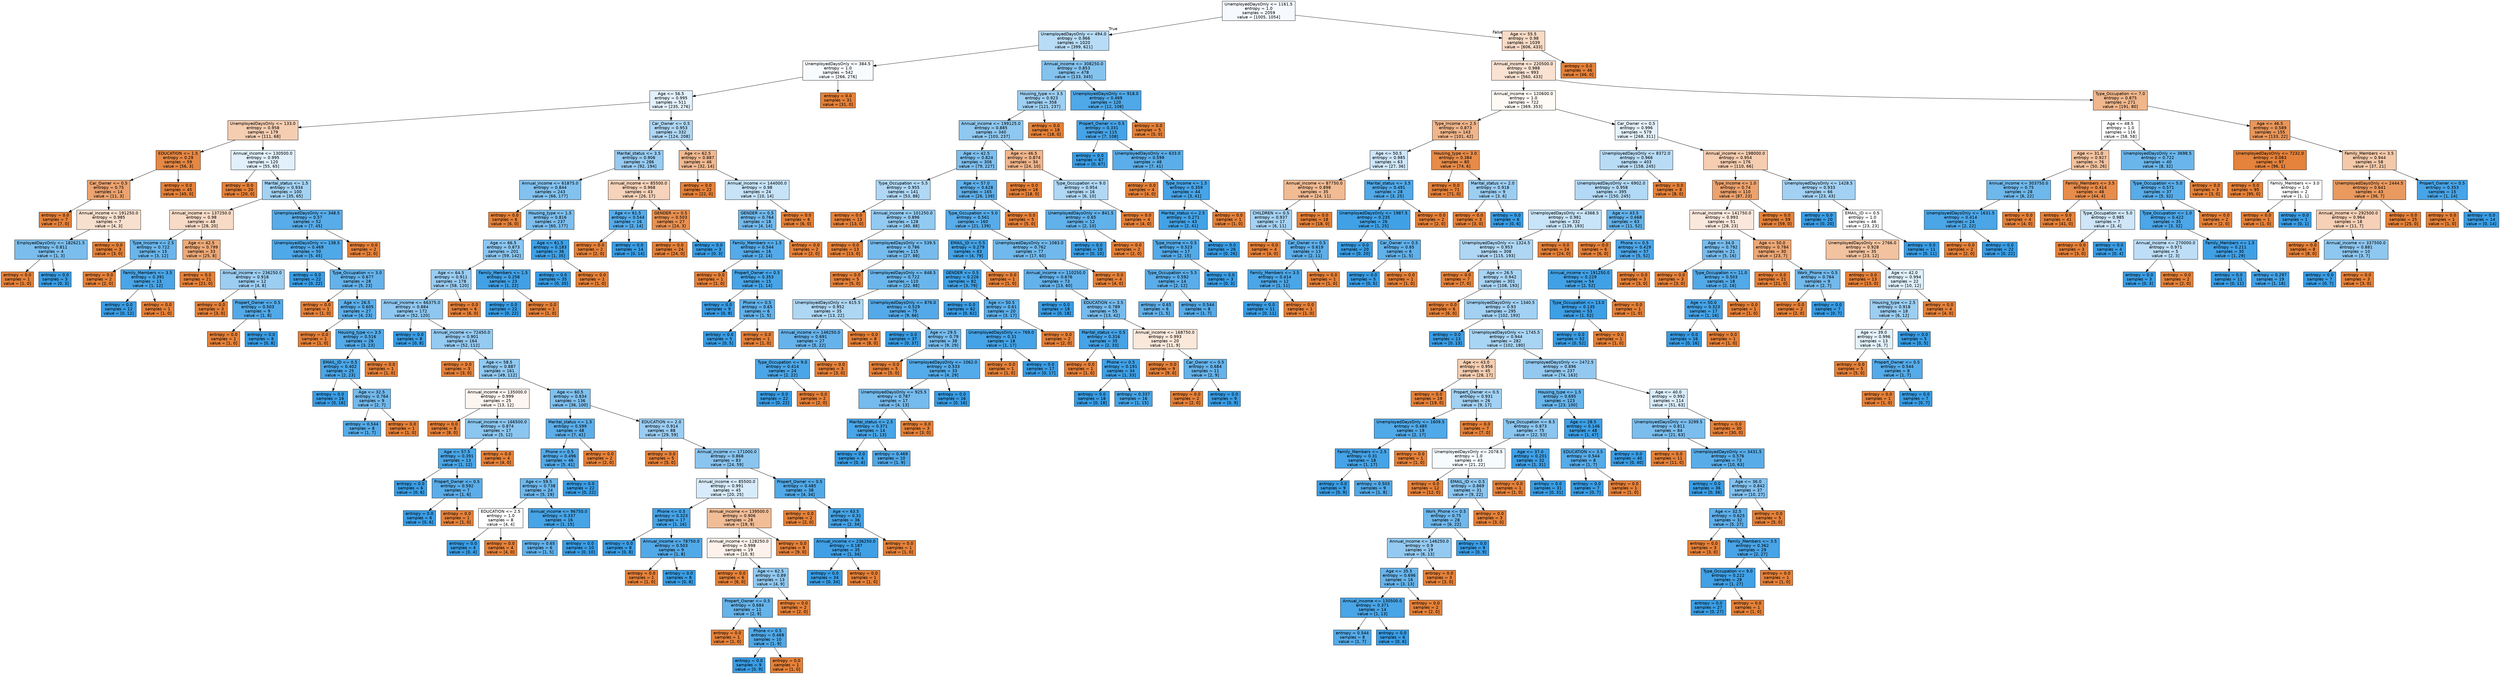 digraph Tree {
node [shape=box, style="filled", color="black", fontname="helvetica"] ;
edge [fontname="helvetica"] ;
0 [label="UnemployedDaysOnly <= 1161.5\nentropy = 1.0\nsamples = 2059\nvalue = [1005, 1054]", fillcolor="#f6fafe"] ;
1 [label="UnemployedDaysOnly <= 494.0\nentropy = 0.966\nsamples = 1020\nvalue = [399, 621]", fillcolor="#b8dcf6"] ;
0 -> 1 [labeldistance=2.5, labelangle=45, headlabel="True"] ;
2 [label="UnemployedDaysOnly <= 384.5\nentropy = 1.0\nsamples = 542\nvalue = [266, 276]", fillcolor="#f8fbfe"] ;
1 -> 2 ;
3 [label="Age <= 56.5\nentropy = 0.995\nsamples = 511\nvalue = [235, 276]", fillcolor="#e2f0fb"] ;
2 -> 3 ;
4 [label="UnemployedDaysOnly <= 133.0\nentropy = 0.958\nsamples = 179\nvalue = [111, 68]", fillcolor="#f5ceb2"] ;
3 -> 4 ;
5 [label="EDUCATION <= 1.5\nentropy = 0.29\nsamples = 59\nvalue = [56, 3]", fillcolor="#e68844"] ;
4 -> 5 ;
6 [label="Car_Owner <= 0.5\nentropy = 0.75\nsamples = 14\nvalue = [11, 3]", fillcolor="#eca36f"] ;
5 -> 6 ;
7 [label="entropy = 0.0\nsamples = 7\nvalue = [7, 0]", fillcolor="#e58139"] ;
6 -> 7 ;
8 [label="Annual_income <= 191250.0\nentropy = 0.985\nsamples = 7\nvalue = [4, 3]", fillcolor="#f8e0ce"] ;
6 -> 8 ;
9 [label="EmployedDaysOnly <= 182621.5\nentropy = 0.811\nsamples = 4\nvalue = [1, 3]", fillcolor="#7bbeee"] ;
8 -> 9 ;
10 [label="entropy = 0.0\nsamples = 1\nvalue = [1, 0]", fillcolor="#e58139"] ;
9 -> 10 ;
11 [label="entropy = 0.0\nsamples = 3\nvalue = [0, 3]", fillcolor="#399de5"] ;
9 -> 11 ;
12 [label="entropy = 0.0\nsamples = 3\nvalue = [3, 0]", fillcolor="#e58139"] ;
8 -> 12 ;
13 [label="entropy = 0.0\nsamples = 45\nvalue = [45, 0]", fillcolor="#e58139"] ;
5 -> 13 ;
14 [label="Annual_income <= 130500.0\nentropy = 0.995\nsamples = 120\nvalue = [55, 65]", fillcolor="#e1f0fb"] ;
4 -> 14 ;
15 [label="entropy = 0.0\nsamples = 20\nvalue = [20, 0]", fillcolor="#e58139"] ;
14 -> 15 ;
16 [label="Marital_status <= 1.5\nentropy = 0.934\nsamples = 100\nvalue = [35, 65]", fillcolor="#a4d2f3"] ;
14 -> 16 ;
17 [label="Annual_income <= 137250.0\nentropy = 0.98\nsamples = 48\nvalue = [28, 20]", fillcolor="#f8dbc6"] ;
16 -> 17 ;
18 [label="Type_Income <= 2.5\nentropy = 0.722\nsamples = 15\nvalue = [3, 12]", fillcolor="#6ab6ec"] ;
17 -> 18 ;
19 [label="entropy = 0.0\nsamples = 2\nvalue = [2, 0]", fillcolor="#e58139"] ;
18 -> 19 ;
20 [label="Family_Members <= 3.5\nentropy = 0.391\nsamples = 13\nvalue = [1, 12]", fillcolor="#49a5e7"] ;
18 -> 20 ;
21 [label="entropy = 0.0\nsamples = 12\nvalue = [0, 12]", fillcolor="#399de5"] ;
20 -> 21 ;
22 [label="entropy = 0.0\nsamples = 1\nvalue = [1, 0]", fillcolor="#e58139"] ;
20 -> 22 ;
23 [label="Age <= 42.5\nentropy = 0.799\nsamples = 33\nvalue = [25, 8]", fillcolor="#eda978"] ;
17 -> 23 ;
24 [label="entropy = 0.0\nsamples = 21\nvalue = [21, 0]", fillcolor="#e58139"] ;
23 -> 24 ;
25 [label="Annual_income <= 236250.0\nentropy = 0.918\nsamples = 12\nvalue = [4, 8]", fillcolor="#9ccef2"] ;
23 -> 25 ;
26 [label="entropy = 0.0\nsamples = 3\nvalue = [3, 0]", fillcolor="#e58139"] ;
25 -> 26 ;
27 [label="Propert_Owner <= 0.5\nentropy = 0.503\nsamples = 9\nvalue = [1, 8]", fillcolor="#52a9e8"] ;
25 -> 27 ;
28 [label="entropy = 0.0\nsamples = 1\nvalue = [1, 0]", fillcolor="#e58139"] ;
27 -> 28 ;
29 [label="entropy = 0.0\nsamples = 8\nvalue = [0, 8]", fillcolor="#399de5"] ;
27 -> 29 ;
30 [label="UnemployedDaysOnly <= 348.5\nentropy = 0.57\nsamples = 52\nvalue = [7, 45]", fillcolor="#58ace9"] ;
16 -> 30 ;
31 [label="UnemployedDaysOnly <= 138.5\nentropy = 0.469\nsamples = 50\nvalue = [5, 45]", fillcolor="#4fa8e8"] ;
30 -> 31 ;
32 [label="entropy = 0.0\nsamples = 22\nvalue = [0, 22]", fillcolor="#399de5"] ;
31 -> 32 ;
33 [label="Type_Occupation <= 3.0\nentropy = 0.677\nsamples = 28\nvalue = [5, 23]", fillcolor="#64b2eb"] ;
31 -> 33 ;
34 [label="entropy = 0.0\nsamples = 1\nvalue = [1, 0]", fillcolor="#e58139"] ;
33 -> 34 ;
35 [label="Age <= 26.5\nentropy = 0.605\nsamples = 27\nvalue = [4, 23]", fillcolor="#5baeea"] ;
33 -> 35 ;
36 [label="entropy = 0.0\nsamples = 1\nvalue = [1, 0]", fillcolor="#e58139"] ;
35 -> 36 ;
37 [label="Housing_type <= 3.5\nentropy = 0.516\nsamples = 26\nvalue = [3, 23]", fillcolor="#53aae8"] ;
35 -> 37 ;
38 [label="EMAIL_ID <= 0.5\nentropy = 0.402\nsamples = 25\nvalue = [2, 23]", fillcolor="#4aa6e7"] ;
37 -> 38 ;
39 [label="entropy = 0.0\nsamples = 16\nvalue = [0, 16]", fillcolor="#399de5"] ;
38 -> 39 ;
40 [label="Age <= 32.5\nentropy = 0.764\nsamples = 9\nvalue = [2, 7]", fillcolor="#72b9ec"] ;
38 -> 40 ;
41 [label="entropy = 0.544\nsamples = 8\nvalue = [1, 7]", fillcolor="#55abe9"] ;
40 -> 41 ;
42 [label="entropy = 0.0\nsamples = 1\nvalue = [1, 0]", fillcolor="#e58139"] ;
40 -> 42 ;
43 [label="entropy = 0.0\nsamples = 1\nvalue = [1, 0]", fillcolor="#e58139"] ;
37 -> 43 ;
44 [label="entropy = 0.0\nsamples = 2\nvalue = [2, 0]", fillcolor="#e58139"] ;
30 -> 44 ;
45 [label="Car_Owner <= 0.5\nentropy = 0.953\nsamples = 332\nvalue = [124, 208]", fillcolor="#afd7f4"] ;
3 -> 45 ;
46 [label="Marital_status <= 3.5\nentropy = 0.906\nsamples = 286\nvalue = [92, 194]", fillcolor="#97cbf1"] ;
45 -> 46 ;
47 [label="Annual_income <= 61875.0\nentropy = 0.844\nsamples = 243\nvalue = [66, 177]", fillcolor="#83c2ef"] ;
46 -> 47 ;
48 [label="entropy = 0.0\nsamples = 6\nvalue = [6, 0]", fillcolor="#e58139"] ;
47 -> 48 ;
49 [label="Housing_type <= 1.5\nentropy = 0.816\nsamples = 237\nvalue = [60, 177]", fillcolor="#7cbeee"] ;
47 -> 49 ;
50 [label="Age <= 66.5\nentropy = 0.873\nsamples = 201\nvalue = [59, 142]", fillcolor="#8bc6f0"] ;
49 -> 50 ;
51 [label="Age <= 64.5\nentropy = 0.911\nsamples = 178\nvalue = [58, 120]", fillcolor="#99ccf2"] ;
50 -> 51 ;
52 [label="Annual_income <= 66375.0\nentropy = 0.884\nsamples = 172\nvalue = [52, 120]", fillcolor="#8fc7f0"] ;
51 -> 52 ;
53 [label="entropy = 0.0\nsamples = 8\nvalue = [0, 8]", fillcolor="#399de5"] ;
52 -> 53 ;
54 [label="Annual_income <= 72450.0\nentropy = 0.901\nsamples = 164\nvalue = [52, 112]", fillcolor="#95caf1"] ;
52 -> 54 ;
55 [label="entropy = 0.0\nsamples = 3\nvalue = [3, 0]", fillcolor="#e58139"] ;
54 -> 55 ;
56 [label="Age <= 58.5\nentropy = 0.887\nsamples = 161\nvalue = [49, 112]", fillcolor="#90c8f0"] ;
54 -> 56 ;
57 [label="Annual_income <= 135000.0\nentropy = 0.999\nsamples = 25\nvalue = [13, 12]", fillcolor="#fdf5f0"] ;
56 -> 57 ;
58 [label="entropy = 0.0\nsamples = 8\nvalue = [8, 0]", fillcolor="#e58139"] ;
57 -> 58 ;
59 [label="Annual_income <= 166500.0\nentropy = 0.874\nsamples = 17\nvalue = [5, 12]", fillcolor="#8bc6f0"] ;
57 -> 59 ;
60 [label="Age <= 57.5\nentropy = 0.391\nsamples = 13\nvalue = [1, 12]", fillcolor="#49a5e7"] ;
59 -> 60 ;
61 [label="entropy = 0.0\nsamples = 6\nvalue = [0, 6]", fillcolor="#399de5"] ;
60 -> 61 ;
62 [label="Propert_Owner <= 0.5\nentropy = 0.592\nsamples = 7\nvalue = [1, 6]", fillcolor="#5aade9"] ;
60 -> 62 ;
63 [label="entropy = 0.0\nsamples = 6\nvalue = [0, 6]", fillcolor="#399de5"] ;
62 -> 63 ;
64 [label="entropy = 0.0\nsamples = 1\nvalue = [1, 0]", fillcolor="#e58139"] ;
62 -> 64 ;
65 [label="entropy = 0.0\nsamples = 4\nvalue = [4, 0]", fillcolor="#e58139"] ;
59 -> 65 ;
66 [label="Age <= 60.5\nentropy = 0.834\nsamples = 136\nvalue = [36, 100]", fillcolor="#80c0ee"] ;
56 -> 66 ;
67 [label="Marital_status <= 1.5\nentropy = 0.599\nsamples = 48\nvalue = [7, 41]", fillcolor="#5baee9"] ;
66 -> 67 ;
68 [label="Phone <= 0.5\nentropy = 0.496\nsamples = 46\nvalue = [5, 41]", fillcolor="#51a9e8"] ;
67 -> 68 ;
69 [label="Age <= 59.5\nentropy = 0.738\nsamples = 24\nvalue = [5, 19]", fillcolor="#6db7ec"] ;
68 -> 69 ;
70 [label="EDUCATION <= 2.5\nentropy = 1.0\nsamples = 8\nvalue = [4, 4]", fillcolor="#ffffff"] ;
69 -> 70 ;
71 [label="entropy = 0.0\nsamples = 4\nvalue = [0, 4]", fillcolor="#399de5"] ;
70 -> 71 ;
72 [label="entropy = 0.0\nsamples = 4\nvalue = [4, 0]", fillcolor="#e58139"] ;
70 -> 72 ;
73 [label="Annual_income <= 96750.0\nentropy = 0.337\nsamples = 16\nvalue = [1, 15]", fillcolor="#46a4e7"] ;
69 -> 73 ;
74 [label="entropy = 0.65\nsamples = 6\nvalue = [1, 5]", fillcolor="#61b1ea"] ;
73 -> 74 ;
75 [label="entropy = 0.0\nsamples = 10\nvalue = [0, 10]", fillcolor="#399de5"] ;
73 -> 75 ;
76 [label="entropy = 0.0\nsamples = 22\nvalue = [0, 22]", fillcolor="#399de5"] ;
68 -> 76 ;
77 [label="entropy = 0.0\nsamples = 2\nvalue = [2, 0]", fillcolor="#e58139"] ;
67 -> 77 ;
78 [label="EDUCATION <= 2.0\nentropy = 0.914\nsamples = 88\nvalue = [29, 59]", fillcolor="#9acdf2"] ;
66 -> 78 ;
79 [label="entropy = 0.0\nsamples = 5\nvalue = [5, 0]", fillcolor="#e58139"] ;
78 -> 79 ;
80 [label="Annual_income <= 171000.0\nentropy = 0.868\nsamples = 83\nvalue = [24, 59]", fillcolor="#8ac5f0"] ;
78 -> 80 ;
81 [label="Annual_income <= 85500.0\nentropy = 0.991\nsamples = 45\nvalue = [20, 25]", fillcolor="#d7ebfa"] ;
80 -> 81 ;
82 [label="Phone <= 0.5\nentropy = 0.323\nsamples = 17\nvalue = [1, 16]", fillcolor="#45a3e7"] ;
81 -> 82 ;
83 [label="entropy = 0.0\nsamples = 8\nvalue = [0, 8]", fillcolor="#399de5"] ;
82 -> 83 ;
84 [label="Annual_income <= 78750.0\nentropy = 0.503\nsamples = 9\nvalue = [1, 8]", fillcolor="#52a9e8"] ;
82 -> 84 ;
85 [label="entropy = 0.0\nsamples = 1\nvalue = [1, 0]", fillcolor="#e58139"] ;
84 -> 85 ;
86 [label="entropy = 0.0\nsamples = 8\nvalue = [0, 8]", fillcolor="#399de5"] ;
84 -> 86 ;
87 [label="Annual_income <= 139500.0\nentropy = 0.906\nsamples = 28\nvalue = [19, 9]", fillcolor="#f1bd97"] ;
81 -> 87 ;
88 [label="Annual_income <= 128250.0\nentropy = 0.998\nsamples = 19\nvalue = [10, 9]", fillcolor="#fcf2eb"] ;
87 -> 88 ;
89 [label="entropy = 0.0\nsamples = 6\nvalue = [6, 0]", fillcolor="#e58139"] ;
88 -> 89 ;
90 [label="Age <= 62.5\nentropy = 0.89\nsamples = 13\nvalue = [4, 9]", fillcolor="#91c9f1"] ;
88 -> 90 ;
91 [label="Propert_Owner <= 0.5\nentropy = 0.684\nsamples = 11\nvalue = [2, 9]", fillcolor="#65b3eb"] ;
90 -> 91 ;
92 [label="entropy = 0.0\nsamples = 1\nvalue = [1, 0]", fillcolor="#e58139"] ;
91 -> 92 ;
93 [label="Phone <= 0.5\nentropy = 0.469\nsamples = 10\nvalue = [1, 9]", fillcolor="#4fa8e8"] ;
91 -> 93 ;
94 [label="entropy = 0.0\nsamples = 9\nvalue = [0, 9]", fillcolor="#399de5"] ;
93 -> 94 ;
95 [label="entropy = 0.0\nsamples = 1\nvalue = [1, 0]", fillcolor="#e58139"] ;
93 -> 95 ;
96 [label="entropy = 0.0\nsamples = 2\nvalue = [2, 0]", fillcolor="#e58139"] ;
90 -> 96 ;
97 [label="entropy = 0.0\nsamples = 9\nvalue = [9, 0]", fillcolor="#e58139"] ;
87 -> 97 ;
98 [label="Propert_Owner <= 0.5\nentropy = 0.485\nsamples = 38\nvalue = [4, 34]", fillcolor="#50a9e8"] ;
80 -> 98 ;
99 [label="entropy = 0.0\nsamples = 2\nvalue = [2, 0]", fillcolor="#e58139"] ;
98 -> 99 ;
100 [label="Age <= 63.5\nentropy = 0.31\nsamples = 36\nvalue = [2, 34]", fillcolor="#45a3e7"] ;
98 -> 100 ;
101 [label="Annual_income <= 236250.0\nentropy = 0.187\nsamples = 35\nvalue = [1, 34]", fillcolor="#3fa0e6"] ;
100 -> 101 ;
102 [label="entropy = 0.0\nsamples = 34\nvalue = [0, 34]", fillcolor="#399de5"] ;
101 -> 102 ;
103 [label="entropy = 0.0\nsamples = 1\nvalue = [1, 0]", fillcolor="#e58139"] ;
101 -> 103 ;
104 [label="entropy = 0.0\nsamples = 1\nvalue = [1, 0]", fillcolor="#e58139"] ;
100 -> 104 ;
105 [label="entropy = 0.0\nsamples = 6\nvalue = [6, 0]", fillcolor="#e58139"] ;
51 -> 105 ;
106 [label="Family_Members <= 1.5\nentropy = 0.258\nsamples = 23\nvalue = [1, 22]", fillcolor="#42a1e6"] ;
50 -> 106 ;
107 [label="entropy = 0.0\nsamples = 22\nvalue = [0, 22]", fillcolor="#399de5"] ;
106 -> 107 ;
108 [label="entropy = 0.0\nsamples = 1\nvalue = [1, 0]", fillcolor="#e58139"] ;
106 -> 108 ;
109 [label="Age <= 61.5\nentropy = 0.183\nsamples = 36\nvalue = [1, 35]", fillcolor="#3fa0e6"] ;
49 -> 109 ;
110 [label="entropy = 0.0\nsamples = 35\nvalue = [0, 35]", fillcolor="#399de5"] ;
109 -> 110 ;
111 [label="entropy = 0.0\nsamples = 1\nvalue = [1, 0]", fillcolor="#e58139"] ;
109 -> 111 ;
112 [label="Annual_income <= 85500.0\nentropy = 0.968\nsamples = 43\nvalue = [26, 17]", fillcolor="#f6d3ba"] ;
46 -> 112 ;
113 [label="Age <= 61.5\nentropy = 0.544\nsamples = 16\nvalue = [2, 14]", fillcolor="#55abe9"] ;
112 -> 113 ;
114 [label="entropy = 0.0\nsamples = 2\nvalue = [2, 0]", fillcolor="#e58139"] ;
113 -> 114 ;
115 [label="entropy = 0.0\nsamples = 14\nvalue = [0, 14]", fillcolor="#399de5"] ;
113 -> 115 ;
116 [label="GENDER <= 0.5\nentropy = 0.503\nsamples = 27\nvalue = [24, 3]", fillcolor="#e89152"] ;
112 -> 116 ;
117 [label="entropy = 0.0\nsamples = 24\nvalue = [24, 0]", fillcolor="#e58139"] ;
116 -> 117 ;
118 [label="entropy = 0.0\nsamples = 3\nvalue = [0, 3]", fillcolor="#399de5"] ;
116 -> 118 ;
119 [label="Age <= 62.5\nentropy = 0.887\nsamples = 46\nvalue = [32, 14]", fillcolor="#f0b890"] ;
45 -> 119 ;
120 [label="entropy = 0.0\nsamples = 22\nvalue = [22, 0]", fillcolor="#e58139"] ;
119 -> 120 ;
121 [label="Annual_income <= 144000.0\nentropy = 0.98\nsamples = 24\nvalue = [10, 14]", fillcolor="#c6e3f8"] ;
119 -> 121 ;
122 [label="GENDER <= 0.5\nentropy = 0.764\nsamples = 18\nvalue = [4, 14]", fillcolor="#72b9ec"] ;
121 -> 122 ;
123 [label="Family_Members <= 1.5\nentropy = 0.544\nsamples = 16\nvalue = [2, 14]", fillcolor="#55abe9"] ;
122 -> 123 ;
124 [label="entropy = 0.0\nsamples = 1\nvalue = [1, 0]", fillcolor="#e58139"] ;
123 -> 124 ;
125 [label="Propert_Owner <= 0.5\nentropy = 0.353\nsamples = 15\nvalue = [1, 14]", fillcolor="#47a4e7"] ;
123 -> 125 ;
126 [label="entropy = 0.0\nsamples = 9\nvalue = [0, 9]", fillcolor="#399de5"] ;
125 -> 126 ;
127 [label="Phone <= 0.5\nentropy = 0.65\nsamples = 6\nvalue = [1, 5]", fillcolor="#61b1ea"] ;
125 -> 127 ;
128 [label="entropy = 0.0\nsamples = 5\nvalue = [0, 5]", fillcolor="#399de5"] ;
127 -> 128 ;
129 [label="entropy = 0.0\nsamples = 1\nvalue = [1, 0]", fillcolor="#e58139"] ;
127 -> 129 ;
130 [label="entropy = 0.0\nsamples = 2\nvalue = [2, 0]", fillcolor="#e58139"] ;
122 -> 130 ;
131 [label="entropy = 0.0\nsamples = 6\nvalue = [6, 0]", fillcolor="#e58139"] ;
121 -> 131 ;
132 [label="entropy = 0.0\nsamples = 31\nvalue = [31, 0]", fillcolor="#e58139"] ;
2 -> 132 ;
133 [label="Annual_income <= 308250.0\nentropy = 0.853\nsamples = 478\nvalue = [133, 345]", fillcolor="#85c3ef"] ;
1 -> 133 ;
134 [label="Housing_type <= 3.5\nentropy = 0.923\nsamples = 358\nvalue = [121, 237]", fillcolor="#9ecff2"] ;
133 -> 134 ;
135 [label="Annual_income <= 199125.0\nentropy = 0.885\nsamples = 340\nvalue = [103, 237]", fillcolor="#8fc8f0"] ;
134 -> 135 ;
136 [label="Age <= 42.5\nentropy = 0.824\nsamples = 306\nvalue = [79, 227]", fillcolor="#7ebfee"] ;
135 -> 136 ;
137 [label="Type_Occupation <= 5.5\nentropy = 0.955\nsamples = 141\nvalue = [53, 88]", fillcolor="#b0d8f5"] ;
136 -> 137 ;
138 [label="entropy = 0.0\nsamples = 13\nvalue = [13, 0]", fillcolor="#e58139"] ;
137 -> 138 ;
139 [label="Annual_income <= 101250.0\nentropy = 0.896\nsamples = 128\nvalue = [40, 88]", fillcolor="#93caf1"] ;
137 -> 139 ;
140 [label="entropy = 0.0\nsamples = 13\nvalue = [13, 0]", fillcolor="#e58139"] ;
139 -> 140 ;
141 [label="UnemployedDaysOnly <= 539.5\nentropy = 0.786\nsamples = 115\nvalue = [27, 88]", fillcolor="#76bbed"] ;
139 -> 141 ;
142 [label="entropy = 0.0\nsamples = 5\nvalue = [5, 0]", fillcolor="#e58139"] ;
141 -> 142 ;
143 [label="UnemployedDaysOnly <= 848.5\nentropy = 0.722\nsamples = 110\nvalue = [22, 88]", fillcolor="#6ab6ec"] ;
141 -> 143 ;
144 [label="UnemployedDaysOnly <= 615.5\nentropy = 0.952\nsamples = 35\nvalue = [13, 22]", fillcolor="#aed7f4"] ;
143 -> 144 ;
145 [label="Annual_income <= 146250.0\nentropy = 0.691\nsamples = 27\nvalue = [5, 22]", fillcolor="#66b3eb"] ;
144 -> 145 ;
146 [label="Type_Occupation <= 9.0\nentropy = 0.414\nsamples = 24\nvalue = [2, 22]", fillcolor="#4ba6e7"] ;
145 -> 146 ;
147 [label="entropy = 0.0\nsamples = 22\nvalue = [0, 22]", fillcolor="#399de5"] ;
146 -> 147 ;
148 [label="entropy = 0.0\nsamples = 2\nvalue = [2, 0]", fillcolor="#e58139"] ;
146 -> 148 ;
149 [label="entropy = 0.0\nsamples = 3\nvalue = [3, 0]", fillcolor="#e58139"] ;
145 -> 149 ;
150 [label="entropy = 0.0\nsamples = 8\nvalue = [8, 0]", fillcolor="#e58139"] ;
144 -> 150 ;
151 [label="UnemployedDaysOnly <= 876.0\nentropy = 0.529\nsamples = 75\nvalue = [9, 66]", fillcolor="#54aae9"] ;
143 -> 151 ;
152 [label="entropy = 0.0\nsamples = 37\nvalue = [0, 37]", fillcolor="#399de5"] ;
151 -> 152 ;
153 [label="Age <= 29.5\nentropy = 0.79\nsamples = 38\nvalue = [9, 29]", fillcolor="#76bbed"] ;
151 -> 153 ;
154 [label="entropy = 0.0\nsamples = 5\nvalue = [5, 0]", fillcolor="#e58139"] ;
153 -> 154 ;
155 [label="UnemployedDaysOnly <= 1062.0\nentropy = 0.533\nsamples = 33\nvalue = [4, 29]", fillcolor="#54abe9"] ;
153 -> 155 ;
156 [label="UnemployedDaysOnly <= 925.5\nentropy = 0.787\nsamples = 17\nvalue = [4, 13]", fillcolor="#76bbed"] ;
155 -> 156 ;
157 [label="Marital_status <= 2.5\nentropy = 0.371\nsamples = 14\nvalue = [1, 13]", fillcolor="#48a5e7"] ;
156 -> 157 ;
158 [label="entropy = 0.0\nsamples = 4\nvalue = [0, 4]", fillcolor="#399de5"] ;
157 -> 158 ;
159 [label="entropy = 0.469\nsamples = 10\nvalue = [1, 9]", fillcolor="#4fa8e8"] ;
157 -> 159 ;
160 [label="entropy = 0.0\nsamples = 3\nvalue = [3, 0]", fillcolor="#e58139"] ;
156 -> 160 ;
161 [label="entropy = 0.0\nsamples = 16\nvalue = [0, 16]", fillcolor="#399de5"] ;
155 -> 161 ;
162 [label="Age <= 57.0\nentropy = 0.628\nsamples = 165\nvalue = [26, 139]", fillcolor="#5eafea"] ;
136 -> 162 ;
163 [label="Type_Occupation <= 5.0\nentropy = 0.561\nsamples = 160\nvalue = [21, 139]", fillcolor="#57ace9"] ;
162 -> 163 ;
164 [label="EMAIL_ID <= 0.5\nentropy = 0.279\nsamples = 83\nvalue = [4, 79]", fillcolor="#43a2e6"] ;
163 -> 164 ;
165 [label="GENDER <= 0.5\nentropy = 0.226\nsamples = 82\nvalue = [3, 79]", fillcolor="#41a1e6"] ;
164 -> 165 ;
166 [label="entropy = 0.0\nsamples = 62\nvalue = [0, 62]", fillcolor="#399de5"] ;
165 -> 166 ;
167 [label="Age <= 50.5\nentropy = 0.61\nsamples = 20\nvalue = [3, 17]", fillcolor="#5caeea"] ;
165 -> 167 ;
168 [label="UnemployedDaysOnly <= 769.0\nentropy = 0.31\nsamples = 18\nvalue = [1, 17]", fillcolor="#45a3e7"] ;
167 -> 168 ;
169 [label="entropy = 0.0\nsamples = 1\nvalue = [1, 0]", fillcolor="#e58139"] ;
168 -> 169 ;
170 [label="entropy = 0.0\nsamples = 17\nvalue = [0, 17]", fillcolor="#399de5"] ;
168 -> 170 ;
171 [label="entropy = 0.0\nsamples = 2\nvalue = [2, 0]", fillcolor="#e58139"] ;
167 -> 171 ;
172 [label="entropy = 0.0\nsamples = 1\nvalue = [1, 0]", fillcolor="#e58139"] ;
164 -> 172 ;
173 [label="UnemployedDaysOnly <= 1083.0\nentropy = 0.762\nsamples = 77\nvalue = [17, 60]", fillcolor="#71b9ec"] ;
163 -> 173 ;
174 [label="Annual_income <= 110250.0\nentropy = 0.676\nsamples = 73\nvalue = [13, 60]", fillcolor="#64b2eb"] ;
173 -> 174 ;
175 [label="entropy = 0.0\nsamples = 18\nvalue = [0, 18]", fillcolor="#399de5"] ;
174 -> 175 ;
176 [label="EDUCATION <= 3.5\nentropy = 0.789\nsamples = 55\nvalue = [13, 42]", fillcolor="#76bbed"] ;
174 -> 176 ;
177 [label="Marital_status <= 0.5\nentropy = 0.316\nsamples = 35\nvalue = [2, 33]", fillcolor="#45a3e7"] ;
176 -> 177 ;
178 [label="entropy = 0.0\nsamples = 1\nvalue = [1, 0]", fillcolor="#e58139"] ;
177 -> 178 ;
179 [label="Phone <= 0.5\nentropy = 0.191\nsamples = 34\nvalue = [1, 33]", fillcolor="#3fa0e6"] ;
177 -> 179 ;
180 [label="entropy = 0.0\nsamples = 18\nvalue = [0, 18]", fillcolor="#399de5"] ;
179 -> 180 ;
181 [label="entropy = 0.337\nsamples = 16\nvalue = [1, 15]", fillcolor="#46a4e7"] ;
179 -> 181 ;
182 [label="Annual_income <= 168750.0\nentropy = 0.993\nsamples = 20\nvalue = [11, 9]", fillcolor="#fae8db"] ;
176 -> 182 ;
183 [label="entropy = 0.0\nsamples = 9\nvalue = [9, 0]", fillcolor="#e58139"] ;
182 -> 183 ;
184 [label="Car_Owner <= 0.5\nentropy = 0.684\nsamples = 11\nvalue = [2, 9]", fillcolor="#65b3eb"] ;
182 -> 184 ;
185 [label="entropy = 0.0\nsamples = 2\nvalue = [2, 0]", fillcolor="#e58139"] ;
184 -> 185 ;
186 [label="entropy = 0.0\nsamples = 9\nvalue = [0, 9]", fillcolor="#399de5"] ;
184 -> 186 ;
187 [label="entropy = 0.0\nsamples = 4\nvalue = [4, 0]", fillcolor="#e58139"] ;
173 -> 187 ;
188 [label="entropy = 0.0\nsamples = 5\nvalue = [5, 0]", fillcolor="#e58139"] ;
162 -> 188 ;
189 [label="Age <= 46.5\nentropy = 0.874\nsamples = 34\nvalue = [24, 10]", fillcolor="#f0b58b"] ;
135 -> 189 ;
190 [label="entropy = 0.0\nsamples = 18\nvalue = [18, 0]", fillcolor="#e58139"] ;
189 -> 190 ;
191 [label="Type_Occupation <= 9.0\nentropy = 0.954\nsamples = 16\nvalue = [6, 10]", fillcolor="#b0d8f5"] ;
189 -> 191 ;
192 [label="UnemployedDaysOnly <= 841.5\nentropy = 0.65\nsamples = 12\nvalue = [2, 10]", fillcolor="#61b1ea"] ;
191 -> 192 ;
193 [label="entropy = 0.0\nsamples = 10\nvalue = [0, 10]", fillcolor="#399de5"] ;
192 -> 193 ;
194 [label="entropy = 0.0\nsamples = 2\nvalue = [2, 0]", fillcolor="#e58139"] ;
192 -> 194 ;
195 [label="entropy = 0.0\nsamples = 4\nvalue = [4, 0]", fillcolor="#e58139"] ;
191 -> 195 ;
196 [label="entropy = 0.0\nsamples = 18\nvalue = [18, 0]", fillcolor="#e58139"] ;
134 -> 196 ;
197 [label="UnemployedDaysOnly <= 918.0\nentropy = 0.469\nsamples = 120\nvalue = [12, 108]", fillcolor="#4fa8e8"] ;
133 -> 197 ;
198 [label="Propert_Owner <= 0.5\nentropy = 0.331\nsamples = 115\nvalue = [7, 108]", fillcolor="#46a3e7"] ;
197 -> 198 ;
199 [label="entropy = 0.0\nsamples = 67\nvalue = [0, 67]", fillcolor="#399de5"] ;
198 -> 199 ;
200 [label="UnemployedDaysOnly <= 633.0\nentropy = 0.599\nsamples = 48\nvalue = [7, 41]", fillcolor="#5baee9"] ;
198 -> 200 ;
201 [label="entropy = 0.0\nsamples = 4\nvalue = [4, 0]", fillcolor="#e58139"] ;
200 -> 201 ;
202 [label="Type_Income <= 1.5\nentropy = 0.359\nsamples = 44\nvalue = [3, 41]", fillcolor="#47a4e7"] ;
200 -> 202 ;
203 [label="Marital_status <= 2.5\nentropy = 0.271\nsamples = 43\nvalue = [2, 41]", fillcolor="#43a2e6"] ;
202 -> 203 ;
204 [label="Type_Income <= 0.5\nentropy = 0.523\nsamples = 17\nvalue = [2, 15]", fillcolor="#53aae8"] ;
203 -> 204 ;
205 [label="Type_Occupation <= 5.5\nentropy = 0.592\nsamples = 14\nvalue = [2, 12]", fillcolor="#5aade9"] ;
204 -> 205 ;
206 [label="entropy = 0.65\nsamples = 6\nvalue = [1, 5]", fillcolor="#61b1ea"] ;
205 -> 206 ;
207 [label="entropy = 0.544\nsamples = 8\nvalue = [1, 7]", fillcolor="#55abe9"] ;
205 -> 207 ;
208 [label="entropy = 0.0\nsamples = 3\nvalue = [0, 3]", fillcolor="#399de5"] ;
204 -> 208 ;
209 [label="entropy = 0.0\nsamples = 26\nvalue = [0, 26]", fillcolor="#399de5"] ;
203 -> 209 ;
210 [label="entropy = 0.0\nsamples = 1\nvalue = [1, 0]", fillcolor="#e58139"] ;
202 -> 210 ;
211 [label="entropy = 0.0\nsamples = 5\nvalue = [5, 0]", fillcolor="#e58139"] ;
197 -> 211 ;
212 [label="Age <= 55.5\nentropy = 0.98\nsamples = 1039\nvalue = [606, 433]", fillcolor="#f8dbc6"] ;
0 -> 212 [labeldistance=2.5, labelangle=-45, headlabel="False"] ;
213 [label="Annual_income <= 220500.0\nentropy = 0.988\nsamples = 993\nvalue = [560, 433]", fillcolor="#f9e2d2"] ;
212 -> 213 ;
214 [label="Annual_income <= 120600.0\nentropy = 1.0\nsamples = 722\nvalue = [369, 353]", fillcolor="#fefaf6"] ;
213 -> 214 ;
215 [label="Type_Income <= 2.5\nentropy = 0.873\nsamples = 143\nvalue = [101, 42]", fillcolor="#f0b58b"] ;
214 -> 215 ;
216 [label="Age <= 50.5\nentropy = 0.985\nsamples = 63\nvalue = [27, 36]", fillcolor="#cee6f8"] ;
215 -> 216 ;
217 [label="Annual_income <= 87750.0\nentropy = 0.898\nsamples = 35\nvalue = [24, 11]", fillcolor="#f1bb94"] ;
216 -> 217 ;
218 [label="CHILDREN <= 0.5\nentropy = 0.937\nsamples = 17\nvalue = [6, 11]", fillcolor="#a5d2f3"] ;
217 -> 218 ;
219 [label="entropy = 0.0\nsamples = 4\nvalue = [4, 0]", fillcolor="#e58139"] ;
218 -> 219 ;
220 [label="Car_Owner <= 0.5\nentropy = 0.619\nsamples = 13\nvalue = [2, 11]", fillcolor="#5dafea"] ;
218 -> 220 ;
221 [label="Family_Members <= 3.5\nentropy = 0.414\nsamples = 12\nvalue = [1, 11]", fillcolor="#4ba6e7"] ;
220 -> 221 ;
222 [label="entropy = 0.0\nsamples = 11\nvalue = [0, 11]", fillcolor="#399de5"] ;
221 -> 222 ;
223 [label="entropy = 0.0\nsamples = 1\nvalue = [1, 0]", fillcolor="#e58139"] ;
221 -> 223 ;
224 [label="entropy = 0.0\nsamples = 1\nvalue = [1, 0]", fillcolor="#e58139"] ;
220 -> 224 ;
225 [label="entropy = 0.0\nsamples = 18\nvalue = [18, 0]", fillcolor="#e58139"] ;
217 -> 225 ;
226 [label="Marital_status <= 3.5\nentropy = 0.491\nsamples = 28\nvalue = [3, 25]", fillcolor="#51a9e8"] ;
216 -> 226 ;
227 [label="UnemployedDaysOnly <= 1987.5\nentropy = 0.235\nsamples = 26\nvalue = [1, 25]", fillcolor="#41a1e6"] ;
226 -> 227 ;
228 [label="entropy = 0.0\nsamples = 20\nvalue = [0, 20]", fillcolor="#399de5"] ;
227 -> 228 ;
229 [label="Car_Owner <= 0.5\nentropy = 0.65\nsamples = 6\nvalue = [1, 5]", fillcolor="#61b1ea"] ;
227 -> 229 ;
230 [label="entropy = 0.0\nsamples = 5\nvalue = [0, 5]", fillcolor="#399de5"] ;
229 -> 230 ;
231 [label="entropy = 0.0\nsamples = 1\nvalue = [1, 0]", fillcolor="#e58139"] ;
229 -> 231 ;
232 [label="entropy = 0.0\nsamples = 2\nvalue = [2, 0]", fillcolor="#e58139"] ;
226 -> 232 ;
233 [label="Housing_type <= 3.0\nentropy = 0.384\nsamples = 80\nvalue = [74, 6]", fillcolor="#e78b49"] ;
215 -> 233 ;
234 [label="entropy = 0.0\nsamples = 71\nvalue = [71, 0]", fillcolor="#e58139"] ;
233 -> 234 ;
235 [label="Marital_status <= 2.0\nentropy = 0.918\nsamples = 9\nvalue = [3, 6]", fillcolor="#9ccef2"] ;
233 -> 235 ;
236 [label="entropy = 0.0\nsamples = 3\nvalue = [3, 0]", fillcolor="#e58139"] ;
235 -> 236 ;
237 [label="entropy = 0.0\nsamples = 6\nvalue = [0, 6]", fillcolor="#399de5"] ;
235 -> 237 ;
238 [label="Car_Owner <= 0.5\nentropy = 0.996\nsamples = 579\nvalue = [268, 311]", fillcolor="#e4f1fb"] ;
214 -> 238 ;
239 [label="UnemployedDaysOnly <= 8372.0\nentropy = 0.966\nsamples = 403\nvalue = [158, 245]", fillcolor="#b9dcf6"] ;
238 -> 239 ;
240 [label="UnemployedDaysOnly <= 6902.0\nentropy = 0.958\nsamples = 395\nvalue = [150, 245]", fillcolor="#b2d9f5"] ;
239 -> 240 ;
241 [label="UnemployedDaysOnly <= 4368.5\nentropy = 0.981\nsamples = 332\nvalue = [139, 193]", fillcolor="#c8e4f8"] ;
240 -> 241 ;
242 [label="UnemployedDaysOnly <= 1324.5\nentropy = 0.953\nsamples = 308\nvalue = [115, 193]", fillcolor="#afd7f4"] ;
241 -> 242 ;
243 [label="entropy = 0.0\nsamples = 7\nvalue = [7, 0]", fillcolor="#e58139"] ;
242 -> 243 ;
244 [label="Age <= 26.5\nentropy = 0.942\nsamples = 301\nvalue = [108, 193]", fillcolor="#a8d4f4"] ;
242 -> 244 ;
245 [label="entropy = 0.0\nsamples = 6\nvalue = [6, 0]", fillcolor="#e58139"] ;
244 -> 245 ;
246 [label="UnemployedDaysOnly <= 1340.5\nentropy = 0.93\nsamples = 295\nvalue = [102, 193]", fillcolor="#a2d1f3"] ;
244 -> 246 ;
247 [label="entropy = 0.0\nsamples = 13\nvalue = [0, 13]", fillcolor="#399de5"] ;
246 -> 247 ;
248 [label="UnemployedDaysOnly <= 1745.5\nentropy = 0.944\nsamples = 282\nvalue = [102, 180]", fillcolor="#a9d5f4"] ;
246 -> 248 ;
249 [label="Age <= 43.0\nentropy = 0.956\nsamples = 45\nvalue = [28, 17]", fillcolor="#f5ceb1"] ;
248 -> 249 ;
250 [label="entropy = 0.0\nsamples = 19\nvalue = [19, 0]", fillcolor="#e58139"] ;
249 -> 250 ;
251 [label="Propert_Owner <= 0.5\nentropy = 0.931\nsamples = 26\nvalue = [9, 17]", fillcolor="#a2d1f3"] ;
249 -> 251 ;
252 [label="UnemployedDaysOnly <= 1609.5\nentropy = 0.485\nsamples = 19\nvalue = [2, 17]", fillcolor="#50a9e8"] ;
251 -> 252 ;
253 [label="Family_Members <= 2.5\nentropy = 0.31\nsamples = 18\nvalue = [1, 17]", fillcolor="#45a3e7"] ;
252 -> 253 ;
254 [label="entropy = 0.0\nsamples = 9\nvalue = [0, 9]", fillcolor="#399de5"] ;
253 -> 254 ;
255 [label="entropy = 0.503\nsamples = 9\nvalue = [1, 8]", fillcolor="#52a9e8"] ;
253 -> 255 ;
256 [label="entropy = 0.0\nsamples = 1\nvalue = [1, 0]", fillcolor="#e58139"] ;
252 -> 256 ;
257 [label="entropy = 0.0\nsamples = 7\nvalue = [7, 0]", fillcolor="#e58139"] ;
251 -> 257 ;
258 [label="UnemployedDaysOnly <= 2472.5\nentropy = 0.896\nsamples = 237\nvalue = [74, 163]", fillcolor="#93c9f1"] ;
248 -> 258 ;
259 [label="Housing_type <= 1.5\nentropy = 0.695\nsamples = 123\nvalue = [23, 100]", fillcolor="#67b4eb"] ;
258 -> 259 ;
260 [label="Type_Occupation <= 8.5\nentropy = 0.873\nsamples = 75\nvalue = [22, 53]", fillcolor="#8bc6f0"] ;
259 -> 260 ;
261 [label="UnemployedDaysOnly <= 2078.5\nentropy = 1.0\nsamples = 43\nvalue = [21, 22]", fillcolor="#f6fbfe"] ;
260 -> 261 ;
262 [label="entropy = 0.0\nsamples = 12\nvalue = [12, 0]", fillcolor="#e58139"] ;
261 -> 262 ;
263 [label="EMAIL_ID <= 0.5\nentropy = 0.869\nsamples = 31\nvalue = [9, 22]", fillcolor="#8ac5f0"] ;
261 -> 263 ;
264 [label="Work_Phone <= 0.5\nentropy = 0.75\nsamples = 28\nvalue = [6, 22]", fillcolor="#6fb8ec"] ;
263 -> 264 ;
265 [label="Annual_income <= 146250.0\nentropy = 0.9\nsamples = 19\nvalue = [6, 13]", fillcolor="#94caf1"] ;
264 -> 265 ;
266 [label="Age <= 35.5\nentropy = 0.696\nsamples = 16\nvalue = [3, 13]", fillcolor="#67b4eb"] ;
265 -> 266 ;
267 [label="Annual_income <= 130500.0\nentropy = 0.371\nsamples = 14\nvalue = [1, 13]", fillcolor="#48a5e7"] ;
266 -> 267 ;
268 [label="entropy = 0.544\nsamples = 8\nvalue = [1, 7]", fillcolor="#55abe9"] ;
267 -> 268 ;
269 [label="entropy = 0.0\nsamples = 6\nvalue = [0, 6]", fillcolor="#399de5"] ;
267 -> 269 ;
270 [label="entropy = 0.0\nsamples = 2\nvalue = [2, 0]", fillcolor="#e58139"] ;
266 -> 270 ;
271 [label="entropy = 0.0\nsamples = 3\nvalue = [3, 0]", fillcolor="#e58139"] ;
265 -> 271 ;
272 [label="entropy = 0.0\nsamples = 9\nvalue = [0, 9]", fillcolor="#399de5"] ;
264 -> 272 ;
273 [label="entropy = 0.0\nsamples = 3\nvalue = [3, 0]", fillcolor="#e58139"] ;
263 -> 273 ;
274 [label="Age <= 37.0\nentropy = 0.201\nsamples = 32\nvalue = [1, 31]", fillcolor="#3fa0e6"] ;
260 -> 274 ;
275 [label="entropy = 0.0\nsamples = 1\nvalue = [1, 0]", fillcolor="#e58139"] ;
274 -> 275 ;
276 [label="entropy = 0.0\nsamples = 31\nvalue = [0, 31]", fillcolor="#399de5"] ;
274 -> 276 ;
277 [label="Age <= 28.5\nentropy = 0.146\nsamples = 48\nvalue = [1, 47]", fillcolor="#3d9fe6"] ;
259 -> 277 ;
278 [label="EDUCATION <= 3.5\nentropy = 0.544\nsamples = 8\nvalue = [1, 7]", fillcolor="#55abe9"] ;
277 -> 278 ;
279 [label="entropy = 0.0\nsamples = 7\nvalue = [0, 7]", fillcolor="#399de5"] ;
278 -> 279 ;
280 [label="entropy = 0.0\nsamples = 1\nvalue = [1, 0]", fillcolor="#e58139"] ;
278 -> 280 ;
281 [label="entropy = 0.0\nsamples = 40\nvalue = [0, 40]", fillcolor="#399de5"] ;
277 -> 281 ;
282 [label="Age <= 40.0\nentropy = 0.992\nsamples = 114\nvalue = [51, 63]", fillcolor="#d9ecfa"] ;
258 -> 282 ;
283 [label="UnemployedDaysOnly <= 3299.5\nentropy = 0.811\nsamples = 84\nvalue = [21, 63]", fillcolor="#7bbeee"] ;
282 -> 283 ;
284 [label="entropy = 0.0\nsamples = 11\nvalue = [11, 0]", fillcolor="#e58139"] ;
283 -> 284 ;
285 [label="UnemployedDaysOnly <= 3431.5\nentropy = 0.576\nsamples = 73\nvalue = [10, 63]", fillcolor="#58ade9"] ;
283 -> 285 ;
286 [label="entropy = 0.0\nsamples = 36\nvalue = [0, 36]", fillcolor="#399de5"] ;
285 -> 286 ;
287 [label="Age <= 36.0\nentropy = 0.842\nsamples = 37\nvalue = [10, 27]", fillcolor="#82c1ef"] ;
285 -> 287 ;
288 [label="Age <= 32.5\nentropy = 0.625\nsamples = 32\nvalue = [5, 27]", fillcolor="#5eafea"] ;
287 -> 288 ;
289 [label="entropy = 0.0\nsamples = 3\nvalue = [3, 0]", fillcolor="#e58139"] ;
288 -> 289 ;
290 [label="Family_Members <= 3.5\nentropy = 0.362\nsamples = 29\nvalue = [2, 27]", fillcolor="#48a4e7"] ;
288 -> 290 ;
291 [label="Type_Occupation <= 9.0\nentropy = 0.222\nsamples = 28\nvalue = [1, 27]", fillcolor="#40a1e6"] ;
290 -> 291 ;
292 [label="entropy = 0.0\nsamples = 27\nvalue = [0, 27]", fillcolor="#399de5"] ;
291 -> 292 ;
293 [label="entropy = 0.0\nsamples = 1\nvalue = [1, 0]", fillcolor="#e58139"] ;
291 -> 293 ;
294 [label="entropy = 0.0\nsamples = 1\nvalue = [1, 0]", fillcolor="#e58139"] ;
290 -> 294 ;
295 [label="entropy = 0.0\nsamples = 5\nvalue = [5, 0]", fillcolor="#e58139"] ;
287 -> 295 ;
296 [label="entropy = 0.0\nsamples = 30\nvalue = [30, 0]", fillcolor="#e58139"] ;
282 -> 296 ;
297 [label="entropy = 0.0\nsamples = 24\nvalue = [24, 0]", fillcolor="#e58139"] ;
241 -> 297 ;
298 [label="Age <= 43.5\nentropy = 0.668\nsamples = 63\nvalue = [11, 52]", fillcolor="#63b2ea"] ;
240 -> 298 ;
299 [label="entropy = 0.0\nsamples = 6\nvalue = [6, 0]", fillcolor="#e58139"] ;
298 -> 299 ;
300 [label="Phone <= 0.5\nentropy = 0.429\nsamples = 57\nvalue = [5, 52]", fillcolor="#4ca6e8"] ;
298 -> 300 ;
301 [label="Annual_income <= 191250.0\nentropy = 0.229\nsamples = 54\nvalue = [2, 52]", fillcolor="#41a1e6"] ;
300 -> 301 ;
302 [label="Type_Occupation <= 13.0\nentropy = 0.135\nsamples = 53\nvalue = [1, 52]", fillcolor="#3d9fe6"] ;
301 -> 302 ;
303 [label="entropy = 0.0\nsamples = 52\nvalue = [0, 52]", fillcolor="#399de5"] ;
302 -> 303 ;
304 [label="entropy = 0.0\nsamples = 1\nvalue = [1, 0]", fillcolor="#e58139"] ;
302 -> 304 ;
305 [label="entropy = 0.0\nsamples = 1\nvalue = [1, 0]", fillcolor="#e58139"] ;
301 -> 305 ;
306 [label="entropy = 0.0\nsamples = 3\nvalue = [3, 0]", fillcolor="#e58139"] ;
300 -> 306 ;
307 [label="entropy = 0.0\nsamples = 8\nvalue = [8, 0]", fillcolor="#e58139"] ;
239 -> 307 ;
308 [label="Annual_income <= 198000.0\nentropy = 0.954\nsamples = 176\nvalue = [110, 66]", fillcolor="#f5cdb0"] ;
238 -> 308 ;
309 [label="Type_Income <= 1.0\nentropy = 0.74\nsamples = 110\nvalue = [87, 23]", fillcolor="#eca26d"] ;
308 -> 309 ;
310 [label="Annual_income <= 141750.0\nentropy = 0.993\nsamples = 51\nvalue = [28, 23]", fillcolor="#fae8dc"] ;
309 -> 310 ;
311 [label="Age <= 34.0\nentropy = 0.792\nsamples = 21\nvalue = [5, 16]", fillcolor="#77bced"] ;
310 -> 311 ;
312 [label="entropy = 0.0\nsamples = 3\nvalue = [3, 0]", fillcolor="#e58139"] ;
311 -> 312 ;
313 [label="Type_Occupation <= 11.0\nentropy = 0.503\nsamples = 18\nvalue = [2, 16]", fillcolor="#52a9e8"] ;
311 -> 313 ;
314 [label="Age <= 50.0\nentropy = 0.323\nsamples = 17\nvalue = [1, 16]", fillcolor="#45a3e7"] ;
313 -> 314 ;
315 [label="entropy = 0.0\nsamples = 16\nvalue = [0, 16]", fillcolor="#399de5"] ;
314 -> 315 ;
316 [label="entropy = 0.0\nsamples = 1\nvalue = [1, 0]", fillcolor="#e58139"] ;
314 -> 316 ;
317 [label="entropy = 0.0\nsamples = 1\nvalue = [1, 0]", fillcolor="#e58139"] ;
313 -> 317 ;
318 [label="Age <= 50.0\nentropy = 0.784\nsamples = 30\nvalue = [23, 7]", fillcolor="#eda775"] ;
310 -> 318 ;
319 [label="entropy = 0.0\nsamples = 21\nvalue = [21, 0]", fillcolor="#e58139"] ;
318 -> 319 ;
320 [label="Work_Phone <= 0.5\nentropy = 0.764\nsamples = 9\nvalue = [2, 7]", fillcolor="#72b9ec"] ;
318 -> 320 ;
321 [label="entropy = 0.0\nsamples = 2\nvalue = [2, 0]", fillcolor="#e58139"] ;
320 -> 321 ;
322 [label="entropy = 0.0\nsamples = 7\nvalue = [0, 7]", fillcolor="#399de5"] ;
320 -> 322 ;
323 [label="entropy = 0.0\nsamples = 59\nvalue = [59, 0]", fillcolor="#e58139"] ;
309 -> 323 ;
324 [label="UnemployedDaysOnly <= 1428.5\nentropy = 0.933\nsamples = 66\nvalue = [23, 43]", fillcolor="#a3d1f3"] ;
308 -> 324 ;
325 [label="entropy = 0.0\nsamples = 20\nvalue = [0, 20]", fillcolor="#399de5"] ;
324 -> 325 ;
326 [label="EMAIL_ID <= 0.5\nentropy = 1.0\nsamples = 46\nvalue = [23, 23]", fillcolor="#ffffff"] ;
324 -> 326 ;
327 [label="UnemployedDaysOnly <= 2766.0\nentropy = 0.928\nsamples = 35\nvalue = [23, 12]", fillcolor="#f3c3a0"] ;
326 -> 327 ;
328 [label="entropy = 0.0\nsamples = 13\nvalue = [13, 0]", fillcolor="#e58139"] ;
327 -> 328 ;
329 [label="Age <= 42.0\nentropy = 0.994\nsamples = 22\nvalue = [10, 12]", fillcolor="#deeffb"] ;
327 -> 329 ;
330 [label="Housing_type <= 2.5\nentropy = 0.918\nsamples = 18\nvalue = [6, 12]", fillcolor="#9ccef2"] ;
329 -> 330 ;
331 [label="Age <= 39.0\nentropy = 0.996\nsamples = 13\nvalue = [6, 7]", fillcolor="#e3f1fb"] ;
330 -> 331 ;
332 [label="entropy = 0.0\nsamples = 5\nvalue = [5, 0]", fillcolor="#e58139"] ;
331 -> 332 ;
333 [label="Propert_Owner <= 0.5\nentropy = 0.544\nsamples = 8\nvalue = [1, 7]", fillcolor="#55abe9"] ;
331 -> 333 ;
334 [label="entropy = 0.0\nsamples = 1\nvalue = [1, 0]", fillcolor="#e58139"] ;
333 -> 334 ;
335 [label="entropy = 0.0\nsamples = 7\nvalue = [0, 7]", fillcolor="#399de5"] ;
333 -> 335 ;
336 [label="entropy = 0.0\nsamples = 5\nvalue = [0, 5]", fillcolor="#399de5"] ;
330 -> 336 ;
337 [label="entropy = 0.0\nsamples = 4\nvalue = [4, 0]", fillcolor="#e58139"] ;
329 -> 337 ;
338 [label="entropy = 0.0\nsamples = 11\nvalue = [0, 11]", fillcolor="#399de5"] ;
326 -> 338 ;
339 [label="Type_Occupation <= 7.0\nentropy = 0.875\nsamples = 271\nvalue = [191, 80]", fillcolor="#f0b68c"] ;
213 -> 339 ;
340 [label="Age <= 48.5\nentropy = 1.0\nsamples = 116\nvalue = [58, 58]", fillcolor="#ffffff"] ;
339 -> 340 ;
341 [label="Age <= 31.0\nentropy = 0.927\nsamples = 76\nvalue = [50, 26]", fillcolor="#f3c3a0"] ;
340 -> 341 ;
342 [label="Annual_income <= 303750.0\nentropy = 0.75\nsamples = 28\nvalue = [6, 22]", fillcolor="#6fb8ec"] ;
341 -> 342 ;
343 [label="UnemployedDaysOnly <= 1631.5\nentropy = 0.414\nsamples = 24\nvalue = [2, 22]", fillcolor="#4ba6e7"] ;
342 -> 343 ;
344 [label="entropy = 0.0\nsamples = 2\nvalue = [2, 0]", fillcolor="#e58139"] ;
343 -> 344 ;
345 [label="entropy = 0.0\nsamples = 22\nvalue = [0, 22]", fillcolor="#399de5"] ;
343 -> 345 ;
346 [label="entropy = 0.0\nsamples = 4\nvalue = [4, 0]", fillcolor="#e58139"] ;
342 -> 346 ;
347 [label="Family_Members <= 3.5\nentropy = 0.414\nsamples = 48\nvalue = [44, 4]", fillcolor="#e78c4b"] ;
341 -> 347 ;
348 [label="entropy = 0.0\nsamples = 41\nvalue = [41, 0]", fillcolor="#e58139"] ;
347 -> 348 ;
349 [label="Type_Occupation <= 5.0\nentropy = 0.985\nsamples = 7\nvalue = [3, 4]", fillcolor="#cee6f8"] ;
347 -> 349 ;
350 [label="entropy = 0.0\nsamples = 3\nvalue = [3, 0]", fillcolor="#e58139"] ;
349 -> 350 ;
351 [label="entropy = 0.0\nsamples = 4\nvalue = [0, 4]", fillcolor="#399de5"] ;
349 -> 351 ;
352 [label="UnemployedDaysOnly <= 3698.5\nentropy = 0.722\nsamples = 40\nvalue = [8, 32]", fillcolor="#6ab6ec"] ;
340 -> 352 ;
353 [label="Type_Occupation <= 5.0\nentropy = 0.571\nsamples = 37\nvalue = [5, 32]", fillcolor="#58ace9"] ;
352 -> 353 ;
354 [label="Type_Occupation <= 1.0\nentropy = 0.422\nsamples = 35\nvalue = [3, 32]", fillcolor="#4ca6e7"] ;
353 -> 354 ;
355 [label="Annual_income <= 270000.0\nentropy = 0.971\nsamples = 5\nvalue = [2, 3]", fillcolor="#bddef6"] ;
354 -> 355 ;
356 [label="entropy = 0.0\nsamples = 3\nvalue = [0, 3]", fillcolor="#399de5"] ;
355 -> 356 ;
357 [label="entropy = 0.0\nsamples = 2\nvalue = [2, 0]", fillcolor="#e58139"] ;
355 -> 357 ;
358 [label="Family_Members <= 1.5\nentropy = 0.211\nsamples = 30\nvalue = [1, 29]", fillcolor="#40a0e6"] ;
354 -> 358 ;
359 [label="entropy = 0.0\nsamples = 11\nvalue = [0, 11]", fillcolor="#399de5"] ;
358 -> 359 ;
360 [label="entropy = 0.297\nsamples = 19\nvalue = [1, 18]", fillcolor="#44a2e6"] ;
358 -> 360 ;
361 [label="entropy = 0.0\nsamples = 2\nvalue = [2, 0]", fillcolor="#e58139"] ;
353 -> 361 ;
362 [label="entropy = 0.0\nsamples = 3\nvalue = [3, 0]", fillcolor="#e58139"] ;
352 -> 362 ;
363 [label="Age <= 46.5\nentropy = 0.589\nsamples = 155\nvalue = [133, 22]", fillcolor="#e9965a"] ;
339 -> 363 ;
364 [label="UnemployedDaysOnly <= 7232.0\nentropy = 0.083\nsamples = 97\nvalue = [96, 1]", fillcolor="#e5823b"] ;
363 -> 364 ;
365 [label="entropy = 0.0\nsamples = 95\nvalue = [95, 0]", fillcolor="#e58139"] ;
364 -> 365 ;
366 [label="Family_Members <= 3.0\nentropy = 1.0\nsamples = 2\nvalue = [1, 1]", fillcolor="#ffffff"] ;
364 -> 366 ;
367 [label="entropy = 0.0\nsamples = 1\nvalue = [1, 0]", fillcolor="#e58139"] ;
366 -> 367 ;
368 [label="entropy = 0.0\nsamples = 1\nvalue = [0, 1]", fillcolor="#399de5"] ;
366 -> 368 ;
369 [label="Family_Members <= 3.5\nentropy = 0.944\nsamples = 58\nvalue = [37, 21]", fillcolor="#f4c9a9"] ;
363 -> 369 ;
370 [label="UnemployedDaysOnly <= 2444.5\nentropy = 0.641\nsamples = 43\nvalue = [36, 7]", fillcolor="#ea9a5f"] ;
369 -> 370 ;
371 [label="Annual_income <= 292500.0\nentropy = 0.964\nsamples = 18\nvalue = [11, 7]", fillcolor="#f6d1b7"] ;
370 -> 371 ;
372 [label="entropy = 0.0\nsamples = 8\nvalue = [8, 0]", fillcolor="#e58139"] ;
371 -> 372 ;
373 [label="Annual_income <= 337500.0\nentropy = 0.881\nsamples = 10\nvalue = [3, 7]", fillcolor="#8ec7f0"] ;
371 -> 373 ;
374 [label="entropy = 0.0\nsamples = 7\nvalue = [0, 7]", fillcolor="#399de5"] ;
373 -> 374 ;
375 [label="entropy = 0.0\nsamples = 3\nvalue = [3, 0]", fillcolor="#e58139"] ;
373 -> 375 ;
376 [label="entropy = 0.0\nsamples = 25\nvalue = [25, 0]", fillcolor="#e58139"] ;
370 -> 376 ;
377 [label="Propert_Owner <= 0.5\nentropy = 0.353\nsamples = 15\nvalue = [1, 14]", fillcolor="#47a4e7"] ;
369 -> 377 ;
378 [label="entropy = 0.0\nsamples = 1\nvalue = [1, 0]", fillcolor="#e58139"] ;
377 -> 378 ;
379 [label="entropy = 0.0\nsamples = 14\nvalue = [0, 14]", fillcolor="#399de5"] ;
377 -> 379 ;
380 [label="entropy = 0.0\nsamples = 46\nvalue = [46, 0]", fillcolor="#e58139"] ;
212 -> 380 ;
}